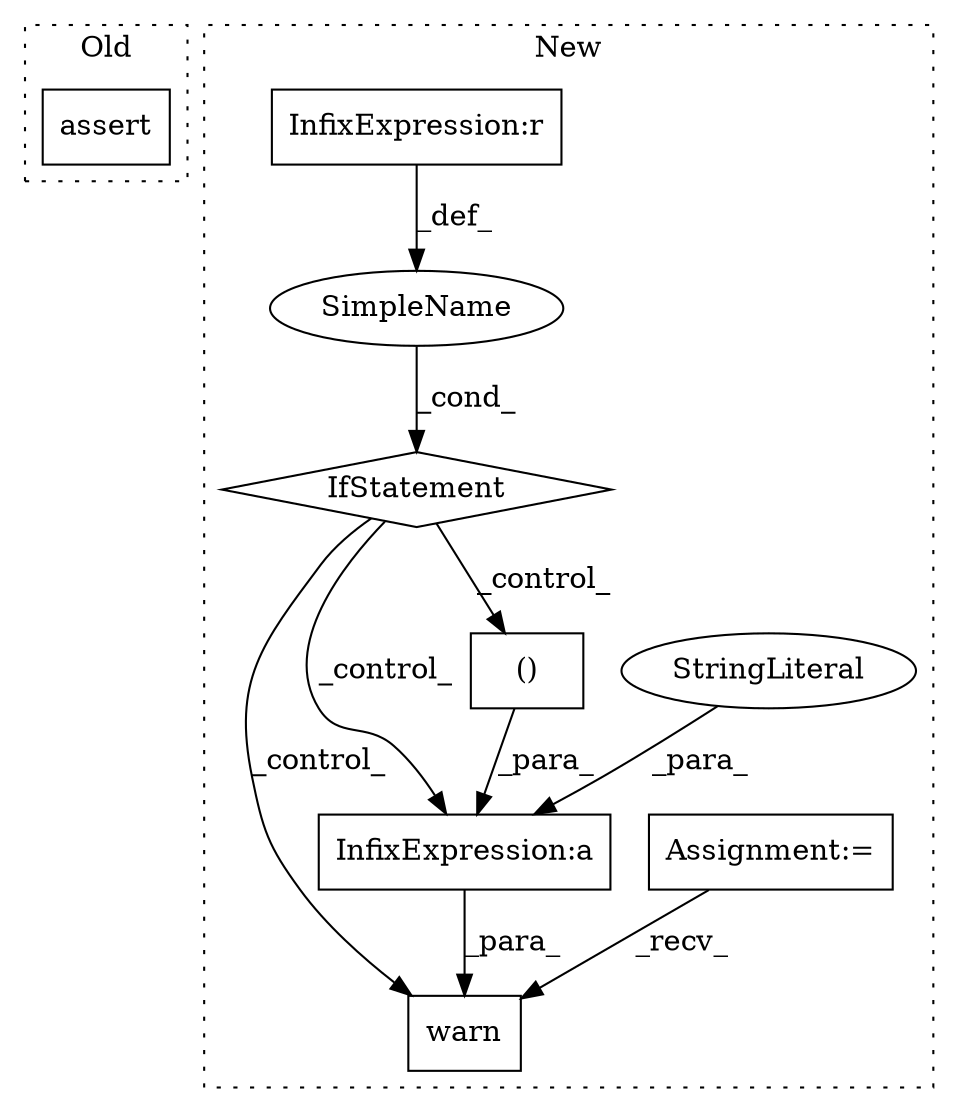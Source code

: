 digraph G {
subgraph cluster0 {
1 [label="assert" a="32" s="1388,1648" l="10,2" shape="box"];
label = "Old";
style="dotted";
}
subgraph cluster1 {
2 [label="warn" a="32" s="1609,1851" l="5,2" shape="box"];
3 [label="IfStatement" a="25" s="1412,1590" l="4,2" shape="diamond"];
4 [label="SimpleName" a="42" s="" l="" shape="ellipse"];
5 [label="Assignment:=" a="7" s="449" l="8" shape="box"];
6 [label="InfixExpression:r" a="27" s="1457" l="3" shape="box"];
7 [label="InfixExpression:a" a="27" s="1756" l="10" shape="box"];
8 [label="StringLiteral" a="45" s="1614" l="142" shape="ellipse"];
9 [label="()" a="106" s="1766" l="85" shape="box"];
label = "New";
style="dotted";
}
3 -> 2 [label="_control_"];
3 -> 9 [label="_control_"];
3 -> 7 [label="_control_"];
4 -> 3 [label="_cond_"];
5 -> 2 [label="_recv_"];
6 -> 4 [label="_def_"];
7 -> 2 [label="_para_"];
8 -> 7 [label="_para_"];
9 -> 7 [label="_para_"];
}